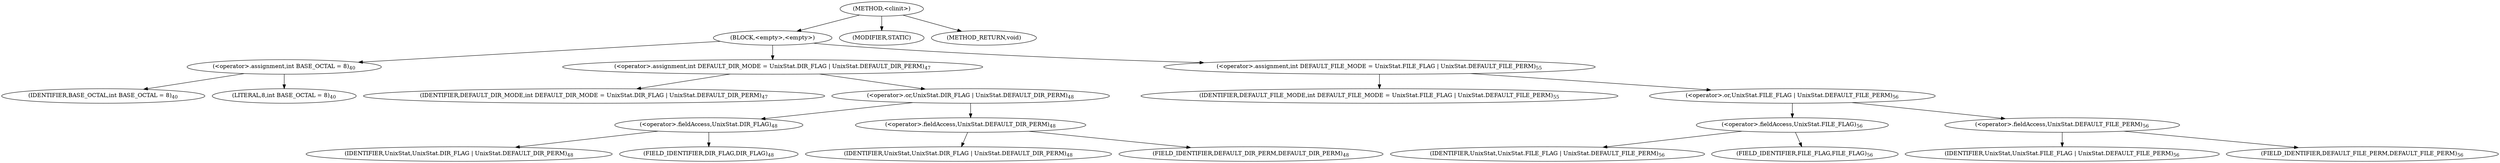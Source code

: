 digraph "&lt;clinit&gt;" {  
"1067" [label = <(METHOD,&lt;clinit&gt;)> ]
"1068" [label = <(BLOCK,&lt;empty&gt;,&lt;empty&gt;)> ]
"1069" [label = <(&lt;operator&gt;.assignment,int BASE_OCTAL = 8)<SUB>40</SUB>> ]
"1070" [label = <(IDENTIFIER,BASE_OCTAL,int BASE_OCTAL = 8)<SUB>40</SUB>> ]
"1071" [label = <(LITERAL,8,int BASE_OCTAL = 8)<SUB>40</SUB>> ]
"1072" [label = <(&lt;operator&gt;.assignment,int DEFAULT_DIR_MODE = UnixStat.DIR_FLAG | UnixStat.DEFAULT_DIR_PERM)<SUB>47</SUB>> ]
"1073" [label = <(IDENTIFIER,DEFAULT_DIR_MODE,int DEFAULT_DIR_MODE = UnixStat.DIR_FLAG | UnixStat.DEFAULT_DIR_PERM)<SUB>47</SUB>> ]
"1074" [label = <(&lt;operator&gt;.or,UnixStat.DIR_FLAG | UnixStat.DEFAULT_DIR_PERM)<SUB>48</SUB>> ]
"1075" [label = <(&lt;operator&gt;.fieldAccess,UnixStat.DIR_FLAG)<SUB>48</SUB>> ]
"1076" [label = <(IDENTIFIER,UnixStat,UnixStat.DIR_FLAG | UnixStat.DEFAULT_DIR_PERM)<SUB>48</SUB>> ]
"1077" [label = <(FIELD_IDENTIFIER,DIR_FLAG,DIR_FLAG)<SUB>48</SUB>> ]
"1078" [label = <(&lt;operator&gt;.fieldAccess,UnixStat.DEFAULT_DIR_PERM)<SUB>48</SUB>> ]
"1079" [label = <(IDENTIFIER,UnixStat,UnixStat.DIR_FLAG | UnixStat.DEFAULT_DIR_PERM)<SUB>48</SUB>> ]
"1080" [label = <(FIELD_IDENTIFIER,DEFAULT_DIR_PERM,DEFAULT_DIR_PERM)<SUB>48</SUB>> ]
"1081" [label = <(&lt;operator&gt;.assignment,int DEFAULT_FILE_MODE = UnixStat.FILE_FLAG | UnixStat.DEFAULT_FILE_PERM)<SUB>55</SUB>> ]
"1082" [label = <(IDENTIFIER,DEFAULT_FILE_MODE,int DEFAULT_FILE_MODE = UnixStat.FILE_FLAG | UnixStat.DEFAULT_FILE_PERM)<SUB>55</SUB>> ]
"1083" [label = <(&lt;operator&gt;.or,UnixStat.FILE_FLAG | UnixStat.DEFAULT_FILE_PERM)<SUB>56</SUB>> ]
"1084" [label = <(&lt;operator&gt;.fieldAccess,UnixStat.FILE_FLAG)<SUB>56</SUB>> ]
"1085" [label = <(IDENTIFIER,UnixStat,UnixStat.FILE_FLAG | UnixStat.DEFAULT_FILE_PERM)<SUB>56</SUB>> ]
"1086" [label = <(FIELD_IDENTIFIER,FILE_FLAG,FILE_FLAG)<SUB>56</SUB>> ]
"1087" [label = <(&lt;operator&gt;.fieldAccess,UnixStat.DEFAULT_FILE_PERM)<SUB>56</SUB>> ]
"1088" [label = <(IDENTIFIER,UnixStat,UnixStat.FILE_FLAG | UnixStat.DEFAULT_FILE_PERM)<SUB>56</SUB>> ]
"1089" [label = <(FIELD_IDENTIFIER,DEFAULT_FILE_PERM,DEFAULT_FILE_PERM)<SUB>56</SUB>> ]
"1090" [label = <(MODIFIER,STATIC)> ]
"1091" [label = <(METHOD_RETURN,void)> ]
  "1067" -> "1068" 
  "1067" -> "1090" 
  "1067" -> "1091" 
  "1068" -> "1069" 
  "1068" -> "1072" 
  "1068" -> "1081" 
  "1069" -> "1070" 
  "1069" -> "1071" 
  "1072" -> "1073" 
  "1072" -> "1074" 
  "1074" -> "1075" 
  "1074" -> "1078" 
  "1075" -> "1076" 
  "1075" -> "1077" 
  "1078" -> "1079" 
  "1078" -> "1080" 
  "1081" -> "1082" 
  "1081" -> "1083" 
  "1083" -> "1084" 
  "1083" -> "1087" 
  "1084" -> "1085" 
  "1084" -> "1086" 
  "1087" -> "1088" 
  "1087" -> "1089" 
}
